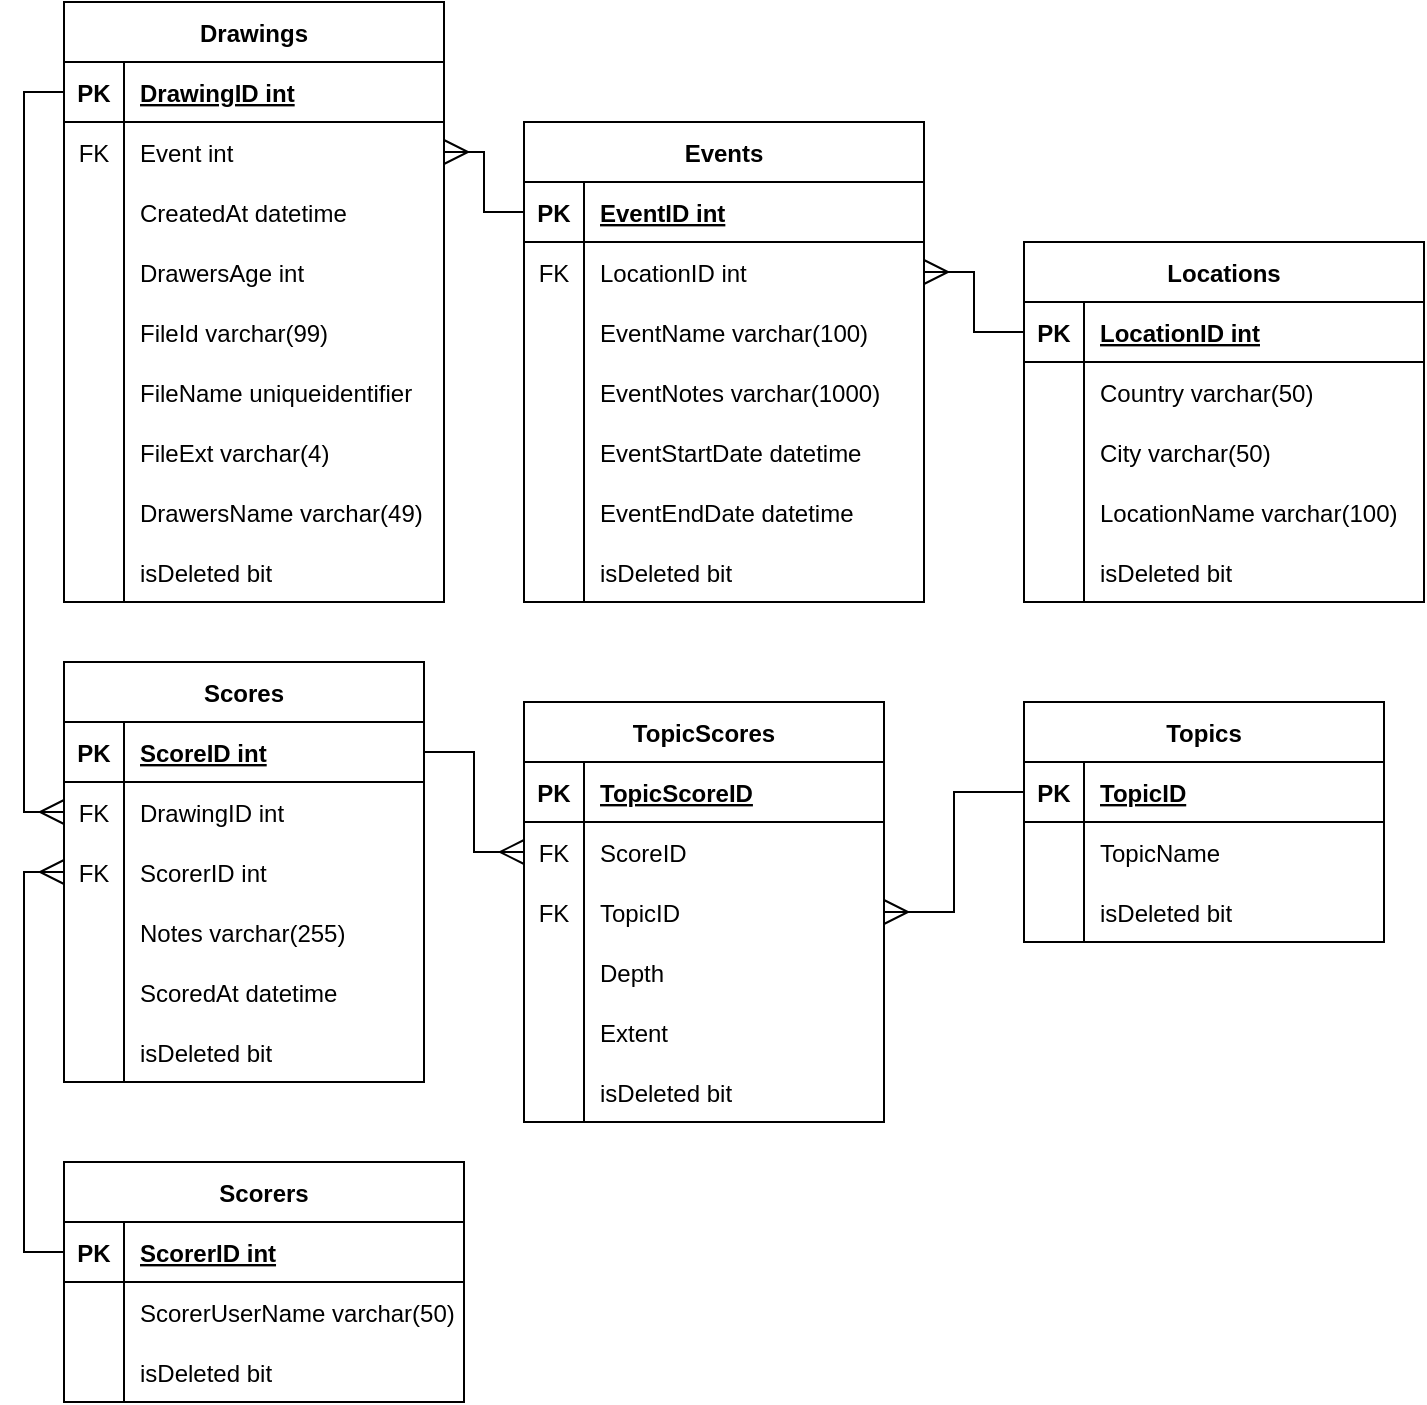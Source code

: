 <mxfile version="15.4.0" type="device"><diagram id="R2lEEEUBdFMjLlhIrx00" name="Page-1"><mxGraphModel dx="912" dy="530" grid="1" gridSize="10" guides="1" tooltips="1" connect="1" arrows="1" fold="1" page="1" pageScale="1" pageWidth="850" pageHeight="1100" math="0" shadow="0" extFonts="Permanent Marker^https://fonts.googleapis.com/css?family=Permanent+Marker"><root><mxCell id="0"/><mxCell id="1" parent="0"/><mxCell id="t334hzTvoMjSzJ8XrbE4-21" value="Drawings" style="shape=table;startSize=30;container=1;collapsible=1;childLayout=tableLayout;fixedRows=1;rowLines=0;fontStyle=1;align=center;resizeLast=1;" parent="1" vertex="1"><mxGeometry x="110" y="10" width="190" height="300" as="geometry"/></mxCell><mxCell id="t334hzTvoMjSzJ8XrbE4-22" value="" style="shape=tableRow;horizontal=0;startSize=0;swimlaneHead=0;swimlaneBody=0;fillColor=none;collapsible=0;dropTarget=0;points=[[0,0.5],[1,0.5]];portConstraint=eastwest;top=0;left=0;right=0;bottom=1;" parent="t334hzTvoMjSzJ8XrbE4-21" vertex="1"><mxGeometry y="30" width="190" height="30" as="geometry"/></mxCell><mxCell id="t334hzTvoMjSzJ8XrbE4-23" value="PK" style="shape=partialRectangle;connectable=0;fillColor=none;top=0;left=0;bottom=0;right=0;fontStyle=1;overflow=hidden;" parent="t334hzTvoMjSzJ8XrbE4-22" vertex="1"><mxGeometry width="30" height="30" as="geometry"><mxRectangle width="30" height="30" as="alternateBounds"/></mxGeometry></mxCell><mxCell id="t334hzTvoMjSzJ8XrbE4-24" value="DrawingID int" style="shape=partialRectangle;connectable=0;fillColor=none;top=0;left=0;bottom=0;right=0;align=left;spacingLeft=6;fontStyle=5;overflow=hidden;" parent="t334hzTvoMjSzJ8XrbE4-22" vertex="1"><mxGeometry x="30" width="160" height="30" as="geometry"><mxRectangle width="160" height="30" as="alternateBounds"/></mxGeometry></mxCell><mxCell id="t334hzTvoMjSzJ8XrbE4-100" style="shape=tableRow;horizontal=0;startSize=0;swimlaneHead=0;swimlaneBody=0;fillColor=none;collapsible=0;dropTarget=0;points=[[0,0.5],[1,0.5]];portConstraint=eastwest;top=0;left=0;right=0;bottom=0;" parent="t334hzTvoMjSzJ8XrbE4-21" vertex="1"><mxGeometry y="60" width="190" height="30" as="geometry"/></mxCell><mxCell id="t334hzTvoMjSzJ8XrbE4-101" value="FK" style="shape=partialRectangle;connectable=0;fillColor=none;top=0;left=0;bottom=0;right=0;editable=1;overflow=hidden;" parent="t334hzTvoMjSzJ8XrbE4-100" vertex="1"><mxGeometry width="30" height="30" as="geometry"><mxRectangle width="30" height="30" as="alternateBounds"/></mxGeometry></mxCell><mxCell id="t334hzTvoMjSzJ8XrbE4-102" value="Event int" style="shape=partialRectangle;connectable=0;fillColor=none;top=0;left=0;bottom=0;right=0;align=left;spacingLeft=6;overflow=hidden;" parent="t334hzTvoMjSzJ8XrbE4-100" vertex="1"><mxGeometry x="30" width="160" height="30" as="geometry"><mxRectangle width="160" height="30" as="alternateBounds"/></mxGeometry></mxCell><mxCell id="t334hzTvoMjSzJ8XrbE4-85" style="shape=tableRow;horizontal=0;startSize=0;swimlaneHead=0;swimlaneBody=0;fillColor=none;collapsible=0;dropTarget=0;points=[[0,0.5],[1,0.5]];portConstraint=eastwest;top=0;left=0;right=0;bottom=0;" parent="t334hzTvoMjSzJ8XrbE4-21" vertex="1"><mxGeometry y="90" width="190" height="30" as="geometry"/></mxCell><mxCell id="t334hzTvoMjSzJ8XrbE4-86" style="shape=partialRectangle;connectable=0;fillColor=none;top=0;left=0;bottom=0;right=0;editable=1;overflow=hidden;" parent="t334hzTvoMjSzJ8XrbE4-85" vertex="1"><mxGeometry width="30" height="30" as="geometry"><mxRectangle width="30" height="30" as="alternateBounds"/></mxGeometry></mxCell><mxCell id="t334hzTvoMjSzJ8XrbE4-87" value="CreatedAt datetime" style="shape=partialRectangle;connectable=0;fillColor=none;top=0;left=0;bottom=0;right=0;align=left;spacingLeft=6;overflow=hidden;" parent="t334hzTvoMjSzJ8XrbE4-85" vertex="1"><mxGeometry x="30" width="160" height="30" as="geometry"><mxRectangle width="160" height="30" as="alternateBounds"/></mxGeometry></mxCell><mxCell id="t334hzTvoMjSzJ8XrbE4-88" style="shape=tableRow;horizontal=0;startSize=0;swimlaneHead=0;swimlaneBody=0;fillColor=none;collapsible=0;dropTarget=0;points=[[0,0.5],[1,0.5]];portConstraint=eastwest;top=0;left=0;right=0;bottom=0;" parent="t334hzTvoMjSzJ8XrbE4-21" vertex="1"><mxGeometry y="120" width="190" height="30" as="geometry"/></mxCell><mxCell id="t334hzTvoMjSzJ8XrbE4-89" style="shape=partialRectangle;connectable=0;fillColor=none;top=0;left=0;bottom=0;right=0;editable=1;overflow=hidden;" parent="t334hzTvoMjSzJ8XrbE4-88" vertex="1"><mxGeometry width="30" height="30" as="geometry"><mxRectangle width="30" height="30" as="alternateBounds"/></mxGeometry></mxCell><mxCell id="t334hzTvoMjSzJ8XrbE4-90" value="DrawersAge int" style="shape=partialRectangle;connectable=0;fillColor=none;top=0;left=0;bottom=0;right=0;align=left;spacingLeft=6;overflow=hidden;" parent="t334hzTvoMjSzJ8XrbE4-88" vertex="1"><mxGeometry x="30" width="160" height="30" as="geometry"><mxRectangle width="160" height="30" as="alternateBounds"/></mxGeometry></mxCell><mxCell id="c3-MnIaGUJoNFo4k4X8l-4" style="shape=tableRow;horizontal=0;startSize=0;swimlaneHead=0;swimlaneBody=0;fillColor=none;collapsible=0;dropTarget=0;points=[[0,0.5],[1,0.5]];portConstraint=eastwest;top=0;left=0;right=0;bottom=0;" parent="t334hzTvoMjSzJ8XrbE4-21" vertex="1"><mxGeometry y="150" width="190" height="30" as="geometry"/></mxCell><mxCell id="c3-MnIaGUJoNFo4k4X8l-5" style="shape=partialRectangle;connectable=0;fillColor=none;top=0;left=0;bottom=0;right=0;editable=1;overflow=hidden;" parent="c3-MnIaGUJoNFo4k4X8l-4" vertex="1"><mxGeometry width="30" height="30" as="geometry"><mxRectangle width="30" height="30" as="alternateBounds"/></mxGeometry></mxCell><mxCell id="c3-MnIaGUJoNFo4k4X8l-6" value="FileId varchar(99)" style="shape=partialRectangle;connectable=0;fillColor=none;top=0;left=0;bottom=0;right=0;align=left;spacingLeft=6;overflow=hidden;" parent="c3-MnIaGUJoNFo4k4X8l-4" vertex="1"><mxGeometry x="30" width="160" height="30" as="geometry"><mxRectangle width="160" height="30" as="alternateBounds"/></mxGeometry></mxCell><mxCell id="ip_NUkdBQpdeYd0DYdo6-1" style="shape=tableRow;horizontal=0;startSize=0;swimlaneHead=0;swimlaneBody=0;fillColor=none;collapsible=0;dropTarget=0;points=[[0,0.5],[1,0.5]];portConstraint=eastwest;top=0;left=0;right=0;bottom=0;" parent="t334hzTvoMjSzJ8XrbE4-21" vertex="1"><mxGeometry y="180" width="190" height="30" as="geometry"/></mxCell><mxCell id="ip_NUkdBQpdeYd0DYdo6-2" style="shape=partialRectangle;connectable=0;fillColor=none;top=0;left=0;bottom=0;right=0;editable=1;overflow=hidden;" parent="ip_NUkdBQpdeYd0DYdo6-1" vertex="1"><mxGeometry width="30" height="30" as="geometry"><mxRectangle width="30" height="30" as="alternateBounds"/></mxGeometry></mxCell><mxCell id="ip_NUkdBQpdeYd0DYdo6-3" value="FileName uniqueidentifier" style="shape=partialRectangle;connectable=0;fillColor=none;top=0;left=0;bottom=0;right=0;align=left;spacingLeft=6;overflow=hidden;" parent="ip_NUkdBQpdeYd0DYdo6-1" vertex="1"><mxGeometry x="30" width="160" height="30" as="geometry"><mxRectangle width="160" height="30" as="alternateBounds"/></mxGeometry></mxCell><mxCell id="c3-MnIaGUJoNFo4k4X8l-7" style="shape=tableRow;horizontal=0;startSize=0;swimlaneHead=0;swimlaneBody=0;fillColor=none;collapsible=0;dropTarget=0;points=[[0,0.5],[1,0.5]];portConstraint=eastwest;top=0;left=0;right=0;bottom=0;" parent="t334hzTvoMjSzJ8XrbE4-21" vertex="1"><mxGeometry y="210" width="190" height="30" as="geometry"/></mxCell><mxCell id="c3-MnIaGUJoNFo4k4X8l-8" style="shape=partialRectangle;connectable=0;fillColor=none;top=0;left=0;bottom=0;right=0;editable=1;overflow=hidden;" parent="c3-MnIaGUJoNFo4k4X8l-7" vertex="1"><mxGeometry width="30" height="30" as="geometry"><mxRectangle width="30" height="30" as="alternateBounds"/></mxGeometry></mxCell><mxCell id="c3-MnIaGUJoNFo4k4X8l-9" value="FileExt varchar(4)" style="shape=partialRectangle;connectable=0;fillColor=none;top=0;left=0;bottom=0;right=0;align=left;spacingLeft=6;overflow=hidden;" parent="c3-MnIaGUJoNFo4k4X8l-7" vertex="1"><mxGeometry x="30" width="160" height="30" as="geometry"><mxRectangle width="160" height="30" as="alternateBounds"/></mxGeometry></mxCell><mxCell id="5Xaa5XstYuFWC3aMBBze-1" style="shape=tableRow;horizontal=0;startSize=0;swimlaneHead=0;swimlaneBody=0;fillColor=none;collapsible=0;dropTarget=0;points=[[0,0.5],[1,0.5]];portConstraint=eastwest;top=0;left=0;right=0;bottom=0;" parent="t334hzTvoMjSzJ8XrbE4-21" vertex="1"><mxGeometry y="240" width="190" height="30" as="geometry"/></mxCell><mxCell id="5Xaa5XstYuFWC3aMBBze-2" style="shape=partialRectangle;connectable=0;fillColor=none;top=0;left=0;bottom=0;right=0;editable=1;overflow=hidden;" parent="5Xaa5XstYuFWC3aMBBze-1" vertex="1"><mxGeometry width="30" height="30" as="geometry"><mxRectangle width="30" height="30" as="alternateBounds"/></mxGeometry></mxCell><mxCell id="5Xaa5XstYuFWC3aMBBze-3" value="DrawersName varchar(49)" style="shape=partialRectangle;connectable=0;fillColor=none;top=0;left=0;bottom=0;right=0;align=left;spacingLeft=6;overflow=hidden;" parent="5Xaa5XstYuFWC3aMBBze-1" vertex="1"><mxGeometry x="30" width="160" height="30" as="geometry"><mxRectangle width="160" height="30" as="alternateBounds"/></mxGeometry></mxCell><mxCell id="v7kiGSVV0JfnqNTD0N2s-1" style="shape=tableRow;horizontal=0;startSize=0;swimlaneHead=0;swimlaneBody=0;fillColor=none;collapsible=0;dropTarget=0;points=[[0,0.5],[1,0.5]];portConstraint=eastwest;top=0;left=0;right=0;bottom=0;" parent="t334hzTvoMjSzJ8XrbE4-21" vertex="1"><mxGeometry y="270" width="190" height="30" as="geometry"/></mxCell><mxCell id="v7kiGSVV0JfnqNTD0N2s-2" style="shape=partialRectangle;connectable=0;fillColor=none;top=0;left=0;bottom=0;right=0;editable=1;overflow=hidden;" parent="v7kiGSVV0JfnqNTD0N2s-1" vertex="1"><mxGeometry width="30" height="30" as="geometry"><mxRectangle width="30" height="30" as="alternateBounds"/></mxGeometry></mxCell><mxCell id="v7kiGSVV0JfnqNTD0N2s-3" value="isDeleted bit" style="shape=partialRectangle;connectable=0;fillColor=none;top=0;left=0;bottom=0;right=0;align=left;spacingLeft=6;overflow=hidden;" parent="v7kiGSVV0JfnqNTD0N2s-1" vertex="1"><mxGeometry x="30" width="160" height="30" as="geometry"><mxRectangle width="160" height="30" as="alternateBounds"/></mxGeometry></mxCell><mxCell id="t334hzTvoMjSzJ8XrbE4-56" value="Scorers" style="shape=table;startSize=30;container=1;collapsible=1;childLayout=tableLayout;fixedRows=1;rowLines=0;fontStyle=1;align=center;resizeLast=1;" parent="1" vertex="1"><mxGeometry x="110" y="590" width="200" height="120" as="geometry"/></mxCell><mxCell id="t334hzTvoMjSzJ8XrbE4-57" value="" style="shape=tableRow;horizontal=0;startSize=0;swimlaneHead=0;swimlaneBody=0;fillColor=none;collapsible=0;dropTarget=0;points=[[0,0.5],[1,0.5]];portConstraint=eastwest;top=0;left=0;right=0;bottom=1;" parent="t334hzTvoMjSzJ8XrbE4-56" vertex="1"><mxGeometry y="30" width="200" height="30" as="geometry"/></mxCell><mxCell id="t334hzTvoMjSzJ8XrbE4-58" value="PK" style="shape=partialRectangle;connectable=0;fillColor=none;top=0;left=0;bottom=0;right=0;fontStyle=1;overflow=hidden;" parent="t334hzTvoMjSzJ8XrbE4-57" vertex="1"><mxGeometry width="30" height="30" as="geometry"><mxRectangle width="30" height="30" as="alternateBounds"/></mxGeometry></mxCell><mxCell id="t334hzTvoMjSzJ8XrbE4-59" value="ScorerID int" style="shape=partialRectangle;connectable=0;fillColor=none;top=0;left=0;bottom=0;right=0;align=left;spacingLeft=6;fontStyle=5;overflow=hidden;" parent="t334hzTvoMjSzJ8XrbE4-57" vertex="1"><mxGeometry x="30" width="170" height="30" as="geometry"><mxRectangle width="170" height="30" as="alternateBounds"/></mxGeometry></mxCell><mxCell id="t334hzTvoMjSzJ8XrbE4-60" value="" style="shape=tableRow;horizontal=0;startSize=0;swimlaneHead=0;swimlaneBody=0;fillColor=none;collapsible=0;dropTarget=0;points=[[0,0.5],[1,0.5]];portConstraint=eastwest;top=0;left=0;right=0;bottom=0;" parent="t334hzTvoMjSzJ8XrbE4-56" vertex="1"><mxGeometry y="60" width="200" height="30" as="geometry"/></mxCell><mxCell id="t334hzTvoMjSzJ8XrbE4-61" value="" style="shape=partialRectangle;connectable=0;fillColor=none;top=0;left=0;bottom=0;right=0;editable=1;overflow=hidden;" parent="t334hzTvoMjSzJ8XrbE4-60" vertex="1"><mxGeometry width="30" height="30" as="geometry"><mxRectangle width="30" height="30" as="alternateBounds"/></mxGeometry></mxCell><mxCell id="t334hzTvoMjSzJ8XrbE4-62" value="ScorerUserName varchar(50)" style="shape=partialRectangle;connectable=0;fillColor=none;top=0;left=0;bottom=0;right=0;align=left;spacingLeft=6;overflow=hidden;" parent="t334hzTvoMjSzJ8XrbE4-60" vertex="1"><mxGeometry x="30" width="170" height="30" as="geometry"><mxRectangle width="170" height="30" as="alternateBounds"/></mxGeometry></mxCell><mxCell id="v7kiGSVV0JfnqNTD0N2s-19" value="" style="shape=tableRow;horizontal=0;startSize=0;swimlaneHead=0;swimlaneBody=0;fillColor=none;collapsible=0;dropTarget=0;points=[[0,0.5],[1,0.5]];portConstraint=eastwest;top=0;left=0;right=0;bottom=0;" parent="t334hzTvoMjSzJ8XrbE4-56" vertex="1"><mxGeometry y="90" width="200" height="30" as="geometry"/></mxCell><mxCell id="v7kiGSVV0JfnqNTD0N2s-20" value="" style="shape=partialRectangle;connectable=0;fillColor=none;top=0;left=0;bottom=0;right=0;editable=1;overflow=hidden;" parent="v7kiGSVV0JfnqNTD0N2s-19" vertex="1"><mxGeometry width="30" height="30" as="geometry"><mxRectangle width="30" height="30" as="alternateBounds"/></mxGeometry></mxCell><mxCell id="v7kiGSVV0JfnqNTD0N2s-21" value="isDeleted bit" style="shape=partialRectangle;connectable=0;fillColor=none;top=0;left=0;bottom=0;right=0;align=left;spacingLeft=6;overflow=hidden;" parent="v7kiGSVV0JfnqNTD0N2s-19" vertex="1"><mxGeometry x="30" width="170" height="30" as="geometry"><mxRectangle width="170" height="30" as="alternateBounds"/></mxGeometry></mxCell><mxCell id="t334hzTvoMjSzJ8XrbE4-69" value="Scores" style="shape=table;startSize=30;container=1;collapsible=1;childLayout=tableLayout;fixedRows=1;rowLines=0;fontStyle=1;align=center;resizeLast=1;" parent="1" vertex="1"><mxGeometry x="110" y="340" width="180" height="210" as="geometry"/></mxCell><mxCell id="t334hzTvoMjSzJ8XrbE4-70" value="" style="shape=tableRow;horizontal=0;startSize=0;swimlaneHead=0;swimlaneBody=0;fillColor=none;collapsible=0;dropTarget=0;points=[[0,0.5],[1,0.5]];portConstraint=eastwest;top=0;left=0;right=0;bottom=1;" parent="t334hzTvoMjSzJ8XrbE4-69" vertex="1"><mxGeometry y="30" width="180" height="30" as="geometry"/></mxCell><mxCell id="t334hzTvoMjSzJ8XrbE4-71" value="PK" style="shape=partialRectangle;connectable=0;fillColor=none;top=0;left=0;bottom=0;right=0;fontStyle=1;overflow=hidden;" parent="t334hzTvoMjSzJ8XrbE4-70" vertex="1"><mxGeometry width="30" height="30" as="geometry"><mxRectangle width="30" height="30" as="alternateBounds"/></mxGeometry></mxCell><mxCell id="t334hzTvoMjSzJ8XrbE4-72" value="ScoreID int" style="shape=partialRectangle;connectable=0;fillColor=none;top=0;left=0;bottom=0;right=0;align=left;spacingLeft=6;fontStyle=5;overflow=hidden;" parent="t334hzTvoMjSzJ8XrbE4-70" vertex="1"><mxGeometry x="30" width="150" height="30" as="geometry"><mxRectangle width="150" height="30" as="alternateBounds"/></mxGeometry></mxCell><mxCell id="t334hzTvoMjSzJ8XrbE4-73" value="" style="shape=tableRow;horizontal=0;startSize=0;swimlaneHead=0;swimlaneBody=0;fillColor=none;collapsible=0;dropTarget=0;points=[[0,0.5],[1,0.5]];portConstraint=eastwest;top=0;left=0;right=0;bottom=0;" parent="t334hzTvoMjSzJ8XrbE4-69" vertex="1"><mxGeometry y="60" width="180" height="30" as="geometry"/></mxCell><mxCell id="t334hzTvoMjSzJ8XrbE4-74" value="FK" style="shape=partialRectangle;connectable=0;fillColor=none;top=0;left=0;bottom=0;right=0;editable=1;overflow=hidden;" parent="t334hzTvoMjSzJ8XrbE4-73" vertex="1"><mxGeometry width="30" height="30" as="geometry"><mxRectangle width="30" height="30" as="alternateBounds"/></mxGeometry></mxCell><mxCell id="t334hzTvoMjSzJ8XrbE4-75" value="DrawingID int" style="shape=partialRectangle;connectable=0;fillColor=none;top=0;left=0;bottom=0;right=0;align=left;spacingLeft=6;overflow=hidden;" parent="t334hzTvoMjSzJ8XrbE4-73" vertex="1"><mxGeometry x="30" width="150" height="30" as="geometry"><mxRectangle width="150" height="30" as="alternateBounds"/></mxGeometry></mxCell><mxCell id="t334hzTvoMjSzJ8XrbE4-91" style="shape=tableRow;horizontal=0;startSize=0;swimlaneHead=0;swimlaneBody=0;fillColor=none;collapsible=0;dropTarget=0;points=[[0,0.5],[1,0.5]];portConstraint=eastwest;top=0;left=0;right=0;bottom=0;" parent="t334hzTvoMjSzJ8XrbE4-69" vertex="1"><mxGeometry y="90" width="180" height="30" as="geometry"/></mxCell><mxCell id="t334hzTvoMjSzJ8XrbE4-92" value="FK" style="shape=partialRectangle;connectable=0;fillColor=none;top=0;left=0;bottom=0;right=0;editable=1;overflow=hidden;" parent="t334hzTvoMjSzJ8XrbE4-91" vertex="1"><mxGeometry width="30" height="30" as="geometry"><mxRectangle width="30" height="30" as="alternateBounds"/></mxGeometry></mxCell><mxCell id="t334hzTvoMjSzJ8XrbE4-93" value="ScorerID int" style="shape=partialRectangle;connectable=0;fillColor=none;top=0;left=0;bottom=0;right=0;align=left;spacingLeft=6;overflow=hidden;" parent="t334hzTvoMjSzJ8XrbE4-91" vertex="1"><mxGeometry x="30" width="150" height="30" as="geometry"><mxRectangle width="150" height="30" as="alternateBounds"/></mxGeometry></mxCell><mxCell id="IJqNOEg9_qgQRgP3NTTT-4" style="shape=tableRow;horizontal=0;startSize=0;swimlaneHead=0;swimlaneBody=0;fillColor=none;collapsible=0;dropTarget=0;points=[[0,0.5],[1,0.5]];portConstraint=eastwest;top=0;left=0;right=0;bottom=0;" parent="t334hzTvoMjSzJ8XrbE4-69" vertex="1"><mxGeometry y="120" width="180" height="30" as="geometry"/></mxCell><mxCell id="IJqNOEg9_qgQRgP3NTTT-5" style="shape=partialRectangle;connectable=0;fillColor=none;top=0;left=0;bottom=0;right=0;editable=1;overflow=hidden;" parent="IJqNOEg9_qgQRgP3NTTT-4" vertex="1"><mxGeometry width="30" height="30" as="geometry"><mxRectangle width="30" height="30" as="alternateBounds"/></mxGeometry></mxCell><mxCell id="IJqNOEg9_qgQRgP3NTTT-6" value="Notes varchar(255)" style="shape=partialRectangle;connectable=0;fillColor=none;top=0;left=0;bottom=0;right=0;align=left;spacingLeft=6;overflow=hidden;" parent="IJqNOEg9_qgQRgP3NTTT-4" vertex="1"><mxGeometry x="30" width="150" height="30" as="geometry"><mxRectangle width="150" height="30" as="alternateBounds"/></mxGeometry></mxCell><mxCell id="t334hzTvoMjSzJ8XrbE4-97" style="shape=tableRow;horizontal=0;startSize=0;swimlaneHead=0;swimlaneBody=0;fillColor=none;collapsible=0;dropTarget=0;points=[[0,0.5],[1,0.5]];portConstraint=eastwest;top=0;left=0;right=0;bottom=0;" parent="t334hzTvoMjSzJ8XrbE4-69" vertex="1"><mxGeometry y="150" width="180" height="30" as="geometry"/></mxCell><mxCell id="t334hzTvoMjSzJ8XrbE4-98" style="shape=partialRectangle;connectable=0;fillColor=none;top=0;left=0;bottom=0;right=0;editable=1;overflow=hidden;" parent="t334hzTvoMjSzJ8XrbE4-97" vertex="1"><mxGeometry width="30" height="30" as="geometry"><mxRectangle width="30" height="30" as="alternateBounds"/></mxGeometry></mxCell><mxCell id="t334hzTvoMjSzJ8XrbE4-99" value="ScoredAt datetime" style="shape=partialRectangle;connectable=0;fillColor=none;top=0;left=0;bottom=0;right=0;align=left;spacingLeft=6;overflow=hidden;" parent="t334hzTvoMjSzJ8XrbE4-97" vertex="1"><mxGeometry x="30" width="150" height="30" as="geometry"><mxRectangle width="150" height="30" as="alternateBounds"/></mxGeometry></mxCell><mxCell id="v7kiGSVV0JfnqNTD0N2s-16" style="shape=tableRow;horizontal=0;startSize=0;swimlaneHead=0;swimlaneBody=0;fillColor=none;collapsible=0;dropTarget=0;points=[[0,0.5],[1,0.5]];portConstraint=eastwest;top=0;left=0;right=0;bottom=0;" parent="t334hzTvoMjSzJ8XrbE4-69" vertex="1"><mxGeometry y="180" width="180" height="30" as="geometry"/></mxCell><mxCell id="v7kiGSVV0JfnqNTD0N2s-17" style="shape=partialRectangle;connectable=0;fillColor=none;top=0;left=0;bottom=0;right=0;editable=1;overflow=hidden;" parent="v7kiGSVV0JfnqNTD0N2s-16" vertex="1"><mxGeometry width="30" height="30" as="geometry"><mxRectangle width="30" height="30" as="alternateBounds"/></mxGeometry></mxCell><mxCell id="v7kiGSVV0JfnqNTD0N2s-18" value="isDeleted bit" style="shape=partialRectangle;connectable=0;fillColor=none;top=0;left=0;bottom=0;right=0;align=left;spacingLeft=6;overflow=hidden;" parent="v7kiGSVV0JfnqNTD0N2s-16" vertex="1"><mxGeometry x="30" width="150" height="30" as="geometry"><mxRectangle width="150" height="30" as="alternateBounds"/></mxGeometry></mxCell><mxCell id="107HlzJ-cuS5uqub5lg4-7" style="edgeStyle=orthogonalEdgeStyle;rounded=0;orthogonalLoop=1;jettySize=auto;html=1;endArrow=none;endFill=0;startArrow=ERmany;startFill=0;exitX=1;exitY=0.5;exitDx=0;exitDy=0;entryX=0;entryY=0.5;entryDx=0;entryDy=0;endSize=10;startSize=10;" parent="1" source="107HlzJ-cuS5uqub5lg4-4" target="t334hzTvoMjSzJ8XrbE4-126" edge="1"><mxGeometry relative="1" as="geometry"><mxPoint x="590" y="210" as="targetPoint"/><Array as="points"/></mxGeometry></mxCell><mxCell id="t334hzTvoMjSzJ8XrbE4-103" value="Events" style="shape=table;startSize=30;container=1;collapsible=1;childLayout=tableLayout;fixedRows=1;rowLines=0;fontStyle=1;align=center;resizeLast=1;" parent="1" vertex="1"><mxGeometry x="340" y="70" width="200" height="240" as="geometry"/></mxCell><mxCell id="t334hzTvoMjSzJ8XrbE4-104" value="" style="shape=tableRow;horizontal=0;startSize=0;swimlaneHead=0;swimlaneBody=0;fillColor=none;collapsible=0;dropTarget=0;points=[[0,0.5],[1,0.5]];portConstraint=eastwest;top=0;left=0;right=0;bottom=1;" parent="t334hzTvoMjSzJ8XrbE4-103" vertex="1"><mxGeometry y="30" width="200" height="30" as="geometry"/></mxCell><mxCell id="t334hzTvoMjSzJ8XrbE4-105" value="PK" style="shape=partialRectangle;connectable=0;fillColor=none;top=0;left=0;bottom=0;right=0;fontStyle=1;overflow=hidden;" parent="t334hzTvoMjSzJ8XrbE4-104" vertex="1"><mxGeometry width="30" height="30" as="geometry"><mxRectangle width="30" height="30" as="alternateBounds"/></mxGeometry></mxCell><mxCell id="t334hzTvoMjSzJ8XrbE4-106" value="EventID int" style="shape=partialRectangle;connectable=0;fillColor=none;top=0;left=0;bottom=0;right=0;align=left;spacingLeft=6;fontStyle=5;overflow=hidden;" parent="t334hzTvoMjSzJ8XrbE4-104" vertex="1"><mxGeometry x="30" width="170" height="30" as="geometry"><mxRectangle width="170" height="30" as="alternateBounds"/></mxGeometry></mxCell><mxCell id="107HlzJ-cuS5uqub5lg4-4" value="" style="shape=tableRow;horizontal=0;startSize=0;swimlaneHead=0;swimlaneBody=0;fillColor=none;collapsible=0;dropTarget=0;points=[[0,0.5],[1,0.5]];portConstraint=eastwest;top=0;left=0;right=0;bottom=0;" parent="t334hzTvoMjSzJ8XrbE4-103" vertex="1"><mxGeometry y="60" width="200" height="30" as="geometry"/></mxCell><mxCell id="107HlzJ-cuS5uqub5lg4-5" value="FK" style="shape=partialRectangle;connectable=0;fillColor=none;top=0;left=0;bottom=0;right=0;editable=1;overflow=hidden;" parent="107HlzJ-cuS5uqub5lg4-4" vertex="1"><mxGeometry width="30" height="30" as="geometry"><mxRectangle width="30" height="30" as="alternateBounds"/></mxGeometry></mxCell><mxCell id="107HlzJ-cuS5uqub5lg4-6" value="LocationID int" style="shape=partialRectangle;connectable=0;fillColor=none;top=0;left=0;bottom=0;right=0;align=left;spacingLeft=6;overflow=hidden;" parent="107HlzJ-cuS5uqub5lg4-4" vertex="1"><mxGeometry x="30" width="170" height="30" as="geometry"><mxRectangle width="170" height="30" as="alternateBounds"/></mxGeometry></mxCell><mxCell id="t334hzTvoMjSzJ8XrbE4-107" value="" style="shape=tableRow;horizontal=0;startSize=0;swimlaneHead=0;swimlaneBody=0;fillColor=none;collapsible=0;dropTarget=0;points=[[0,0.5],[1,0.5]];portConstraint=eastwest;top=0;left=0;right=0;bottom=0;" parent="t334hzTvoMjSzJ8XrbE4-103" vertex="1"><mxGeometry y="90" width="200" height="30" as="geometry"/></mxCell><mxCell id="t334hzTvoMjSzJ8XrbE4-108" value="" style="shape=partialRectangle;connectable=0;fillColor=none;top=0;left=0;bottom=0;right=0;editable=1;overflow=hidden;" parent="t334hzTvoMjSzJ8XrbE4-107" vertex="1"><mxGeometry width="30" height="30" as="geometry"><mxRectangle width="30" height="30" as="alternateBounds"/></mxGeometry></mxCell><mxCell id="t334hzTvoMjSzJ8XrbE4-109" value="EventName varchar(100)" style="shape=partialRectangle;connectable=0;fillColor=none;top=0;left=0;bottom=0;right=0;align=left;spacingLeft=6;overflow=hidden;" parent="t334hzTvoMjSzJ8XrbE4-107" vertex="1"><mxGeometry x="30" width="170" height="30" as="geometry"><mxRectangle width="170" height="30" as="alternateBounds"/></mxGeometry></mxCell><mxCell id="t334hzTvoMjSzJ8XrbE4-110" value="" style="shape=tableRow;horizontal=0;startSize=0;swimlaneHead=0;swimlaneBody=0;fillColor=none;collapsible=0;dropTarget=0;points=[[0,0.5],[1,0.5]];portConstraint=eastwest;top=0;left=0;right=0;bottom=0;" parent="t334hzTvoMjSzJ8XrbE4-103" vertex="1"><mxGeometry y="120" width="200" height="30" as="geometry"/></mxCell><mxCell id="t334hzTvoMjSzJ8XrbE4-111" value="" style="shape=partialRectangle;connectable=0;fillColor=none;top=0;left=0;bottom=0;right=0;editable=1;overflow=hidden;" parent="t334hzTvoMjSzJ8XrbE4-110" vertex="1"><mxGeometry width="30" height="30" as="geometry"><mxRectangle width="30" height="30" as="alternateBounds"/></mxGeometry></mxCell><mxCell id="t334hzTvoMjSzJ8XrbE4-112" value="EventNotes varchar(1000)" style="shape=partialRectangle;connectable=0;fillColor=none;top=0;left=0;bottom=0;right=0;align=left;spacingLeft=6;overflow=hidden;" parent="t334hzTvoMjSzJ8XrbE4-110" vertex="1"><mxGeometry x="30" width="170" height="30" as="geometry"><mxRectangle width="170" height="30" as="alternateBounds"/></mxGeometry></mxCell><mxCell id="c3-MnIaGUJoNFo4k4X8l-12" style="shape=tableRow;horizontal=0;startSize=0;swimlaneHead=0;swimlaneBody=0;fillColor=none;collapsible=0;dropTarget=0;points=[[0,0.5],[1,0.5]];portConstraint=eastwest;top=0;left=0;right=0;bottom=0;" parent="t334hzTvoMjSzJ8XrbE4-103" vertex="1"><mxGeometry y="150" width="200" height="30" as="geometry"/></mxCell><mxCell id="c3-MnIaGUJoNFo4k4X8l-13" style="shape=partialRectangle;connectable=0;fillColor=none;top=0;left=0;bottom=0;right=0;editable=1;overflow=hidden;" parent="c3-MnIaGUJoNFo4k4X8l-12" vertex="1"><mxGeometry width="30" height="30" as="geometry"><mxRectangle width="30" height="30" as="alternateBounds"/></mxGeometry></mxCell><mxCell id="c3-MnIaGUJoNFo4k4X8l-14" value="EventStartDate datetime" style="shape=partialRectangle;connectable=0;fillColor=none;top=0;left=0;bottom=0;right=0;align=left;spacingLeft=6;overflow=hidden;" parent="c3-MnIaGUJoNFo4k4X8l-12" vertex="1"><mxGeometry x="30" width="170" height="30" as="geometry"><mxRectangle width="170" height="30" as="alternateBounds"/></mxGeometry></mxCell><mxCell id="c3-MnIaGUJoNFo4k4X8l-15" style="shape=tableRow;horizontal=0;startSize=0;swimlaneHead=0;swimlaneBody=0;fillColor=none;collapsible=0;dropTarget=0;points=[[0,0.5],[1,0.5]];portConstraint=eastwest;top=0;left=0;right=0;bottom=0;" parent="t334hzTvoMjSzJ8XrbE4-103" vertex="1"><mxGeometry y="180" width="200" height="30" as="geometry"/></mxCell><mxCell id="c3-MnIaGUJoNFo4k4X8l-16" style="shape=partialRectangle;connectable=0;fillColor=none;top=0;left=0;bottom=0;right=0;editable=1;overflow=hidden;" parent="c3-MnIaGUJoNFo4k4X8l-15" vertex="1"><mxGeometry width="30" height="30" as="geometry"><mxRectangle width="30" height="30" as="alternateBounds"/></mxGeometry></mxCell><mxCell id="c3-MnIaGUJoNFo4k4X8l-17" value="EventEndDate datetime" style="shape=partialRectangle;connectable=0;fillColor=none;top=0;left=0;bottom=0;right=0;align=left;spacingLeft=6;overflow=hidden;" parent="c3-MnIaGUJoNFo4k4X8l-15" vertex="1"><mxGeometry x="30" width="170" height="30" as="geometry"><mxRectangle width="170" height="30" as="alternateBounds"/></mxGeometry></mxCell><mxCell id="v7kiGSVV0JfnqNTD0N2s-4" style="shape=tableRow;horizontal=0;startSize=0;swimlaneHead=0;swimlaneBody=0;fillColor=none;collapsible=0;dropTarget=0;points=[[0,0.5],[1,0.5]];portConstraint=eastwest;top=0;left=0;right=0;bottom=0;" parent="t334hzTvoMjSzJ8XrbE4-103" vertex="1"><mxGeometry y="210" width="200" height="30" as="geometry"/></mxCell><mxCell id="v7kiGSVV0JfnqNTD0N2s-5" style="shape=partialRectangle;connectable=0;fillColor=none;top=0;left=0;bottom=0;right=0;editable=1;overflow=hidden;" parent="v7kiGSVV0JfnqNTD0N2s-4" vertex="1"><mxGeometry width="30" height="30" as="geometry"><mxRectangle width="30" height="30" as="alternateBounds"/></mxGeometry></mxCell><mxCell id="v7kiGSVV0JfnqNTD0N2s-6" value="isDeleted bit" style="shape=partialRectangle;connectable=0;fillColor=none;top=0;left=0;bottom=0;right=0;align=left;spacingLeft=6;overflow=hidden;" parent="v7kiGSVV0JfnqNTD0N2s-4" vertex="1"><mxGeometry x="30" width="170" height="30" as="geometry"><mxRectangle width="170" height="30" as="alternateBounds"/></mxGeometry></mxCell><mxCell id="t334hzTvoMjSzJ8XrbE4-117" style="edgeStyle=orthogonalEdgeStyle;rounded=0;orthogonalLoop=1;jettySize=auto;html=1;exitX=0;exitY=0.5;exitDx=0;exitDy=0;entryX=1;entryY=0.5;entryDx=0;entryDy=0;endArrow=ERmany;endFill=0;startSize=10;endSize=10;" parent="1" source="t334hzTvoMjSzJ8XrbE4-104" target="t334hzTvoMjSzJ8XrbE4-100" edge="1"><mxGeometry relative="1" as="geometry"/></mxCell><mxCell id="t334hzTvoMjSzJ8XrbE4-119" style="edgeStyle=orthogonalEdgeStyle;rounded=0;orthogonalLoop=1;jettySize=auto;html=1;exitX=0;exitY=0.5;exitDx=0;exitDy=0;entryX=0;entryY=0.5;entryDx=0;entryDy=0;endArrow=ERmany;endFill=0;endSize=10;startSize=10;" parent="1" source="t334hzTvoMjSzJ8XrbE4-22" target="t334hzTvoMjSzJ8XrbE4-73" edge="1"><mxGeometry relative="1" as="geometry"/></mxCell><mxCell id="t334hzTvoMjSzJ8XrbE4-125" value="Locations" style="shape=table;startSize=30;container=1;collapsible=1;childLayout=tableLayout;fixedRows=1;rowLines=0;fontStyle=1;align=center;resizeLast=1;" parent="1" vertex="1"><mxGeometry x="590" y="130" width="200" height="180" as="geometry"/></mxCell><mxCell id="t334hzTvoMjSzJ8XrbE4-126" value="" style="shape=tableRow;horizontal=0;startSize=0;swimlaneHead=0;swimlaneBody=0;fillColor=none;collapsible=0;dropTarget=0;points=[[0,0.5],[1,0.5]];portConstraint=eastwest;top=0;left=0;right=0;bottom=1;" parent="t334hzTvoMjSzJ8XrbE4-125" vertex="1"><mxGeometry y="30" width="200" height="30" as="geometry"/></mxCell><mxCell id="t334hzTvoMjSzJ8XrbE4-127" value="PK" style="shape=partialRectangle;connectable=0;fillColor=none;top=0;left=0;bottom=0;right=0;fontStyle=1;overflow=hidden;" parent="t334hzTvoMjSzJ8XrbE4-126" vertex="1"><mxGeometry width="30" height="30" as="geometry"><mxRectangle width="30" height="30" as="alternateBounds"/></mxGeometry></mxCell><mxCell id="t334hzTvoMjSzJ8XrbE4-128" value="LocationID int" style="shape=partialRectangle;connectable=0;fillColor=none;top=0;left=0;bottom=0;right=0;align=left;spacingLeft=6;fontStyle=5;overflow=hidden;" parent="t334hzTvoMjSzJ8XrbE4-126" vertex="1"><mxGeometry x="30" width="170" height="30" as="geometry"><mxRectangle width="170" height="30" as="alternateBounds"/></mxGeometry></mxCell><mxCell id="t334hzTvoMjSzJ8XrbE4-129" value="" style="shape=tableRow;horizontal=0;startSize=0;swimlaneHead=0;swimlaneBody=0;fillColor=none;collapsible=0;dropTarget=0;points=[[0,0.5],[1,0.5]];portConstraint=eastwest;top=0;left=0;right=0;bottom=0;" parent="t334hzTvoMjSzJ8XrbE4-125" vertex="1"><mxGeometry y="60" width="200" height="30" as="geometry"/></mxCell><mxCell id="t334hzTvoMjSzJ8XrbE4-130" value="" style="shape=partialRectangle;connectable=0;fillColor=none;top=0;left=0;bottom=0;right=0;editable=1;overflow=hidden;" parent="t334hzTvoMjSzJ8XrbE4-129" vertex="1"><mxGeometry width="30" height="30" as="geometry"><mxRectangle width="30" height="30" as="alternateBounds"/></mxGeometry></mxCell><mxCell id="t334hzTvoMjSzJ8XrbE4-131" value="Country varchar(50)" style="shape=partialRectangle;connectable=0;fillColor=none;top=0;left=0;bottom=0;right=0;align=left;spacingLeft=6;overflow=hidden;" parent="t334hzTvoMjSzJ8XrbE4-129" vertex="1"><mxGeometry x="30" width="170" height="30" as="geometry"><mxRectangle width="170" height="30" as="alternateBounds"/></mxGeometry></mxCell><mxCell id="t334hzTvoMjSzJ8XrbE4-132" value="" style="shape=tableRow;horizontal=0;startSize=0;swimlaneHead=0;swimlaneBody=0;fillColor=none;collapsible=0;dropTarget=0;points=[[0,0.5],[1,0.5]];portConstraint=eastwest;top=0;left=0;right=0;bottom=0;" parent="t334hzTvoMjSzJ8XrbE4-125" vertex="1"><mxGeometry y="90" width="200" height="30" as="geometry"/></mxCell><mxCell id="t334hzTvoMjSzJ8XrbE4-133" value="" style="shape=partialRectangle;connectable=0;fillColor=none;top=0;left=0;bottom=0;right=0;editable=1;overflow=hidden;" parent="t334hzTvoMjSzJ8XrbE4-132" vertex="1"><mxGeometry width="30" height="30" as="geometry"><mxRectangle width="30" height="30" as="alternateBounds"/></mxGeometry></mxCell><mxCell id="t334hzTvoMjSzJ8XrbE4-134" value="City varchar(50)" style="shape=partialRectangle;connectable=0;fillColor=none;top=0;left=0;bottom=0;right=0;align=left;spacingLeft=6;overflow=hidden;" parent="t334hzTvoMjSzJ8XrbE4-132" vertex="1"><mxGeometry x="30" width="170" height="30" as="geometry"><mxRectangle width="170" height="30" as="alternateBounds"/></mxGeometry></mxCell><mxCell id="h5t0TmZtkTF2J6mr7wPm-1" style="shape=tableRow;horizontal=0;startSize=0;swimlaneHead=0;swimlaneBody=0;fillColor=none;collapsible=0;dropTarget=0;points=[[0,0.5],[1,0.5]];portConstraint=eastwest;top=0;left=0;right=0;bottom=0;" parent="t334hzTvoMjSzJ8XrbE4-125" vertex="1"><mxGeometry y="120" width="200" height="30" as="geometry"/></mxCell><mxCell id="h5t0TmZtkTF2J6mr7wPm-2" style="shape=partialRectangle;connectable=0;fillColor=none;top=0;left=0;bottom=0;right=0;editable=1;overflow=hidden;" parent="h5t0TmZtkTF2J6mr7wPm-1" vertex="1"><mxGeometry width="30" height="30" as="geometry"><mxRectangle width="30" height="30" as="alternateBounds"/></mxGeometry></mxCell><mxCell id="h5t0TmZtkTF2J6mr7wPm-3" value="LocationName varchar(100)" style="shape=partialRectangle;connectable=0;fillColor=none;top=0;left=0;bottom=0;right=0;align=left;spacingLeft=6;overflow=hidden;" parent="h5t0TmZtkTF2J6mr7wPm-1" vertex="1"><mxGeometry x="30" width="170" height="30" as="geometry"><mxRectangle width="170" height="30" as="alternateBounds"/></mxGeometry></mxCell><mxCell id="v7kiGSVV0JfnqNTD0N2s-7" style="shape=tableRow;horizontal=0;startSize=0;swimlaneHead=0;swimlaneBody=0;fillColor=none;collapsible=0;dropTarget=0;points=[[0,0.5],[1,0.5]];portConstraint=eastwest;top=0;left=0;right=0;bottom=0;" parent="t334hzTvoMjSzJ8XrbE4-125" vertex="1"><mxGeometry y="150" width="200" height="30" as="geometry"/></mxCell><mxCell id="v7kiGSVV0JfnqNTD0N2s-8" style="shape=partialRectangle;connectable=0;fillColor=none;top=0;left=0;bottom=0;right=0;editable=1;overflow=hidden;" parent="v7kiGSVV0JfnqNTD0N2s-7" vertex="1"><mxGeometry width="30" height="30" as="geometry"><mxRectangle width="30" height="30" as="alternateBounds"/></mxGeometry></mxCell><mxCell id="v7kiGSVV0JfnqNTD0N2s-9" value="isDeleted bit" style="shape=partialRectangle;connectable=0;fillColor=none;top=0;left=0;bottom=0;right=0;align=left;spacingLeft=6;overflow=hidden;" parent="v7kiGSVV0JfnqNTD0N2s-7" vertex="1"><mxGeometry x="30" width="170" height="30" as="geometry"><mxRectangle width="170" height="30" as="alternateBounds"/></mxGeometry></mxCell><mxCell id="ptGn15O-KRchdfAcyJFO-1" value="Topics" style="shape=table;startSize=30;container=1;collapsible=1;childLayout=tableLayout;fixedRows=1;rowLines=0;fontStyle=1;align=center;resizeLast=1;" parent="1" vertex="1"><mxGeometry x="590" y="360" width="180" height="120" as="geometry"/></mxCell><mxCell id="ptGn15O-KRchdfAcyJFO-2" value="" style="shape=tableRow;horizontal=0;startSize=0;swimlaneHead=0;swimlaneBody=0;fillColor=none;collapsible=0;dropTarget=0;points=[[0,0.5],[1,0.5]];portConstraint=eastwest;top=0;left=0;right=0;bottom=1;" parent="ptGn15O-KRchdfAcyJFO-1" vertex="1"><mxGeometry y="30" width="180" height="30" as="geometry"/></mxCell><mxCell id="ptGn15O-KRchdfAcyJFO-3" value="PK" style="shape=partialRectangle;connectable=0;fillColor=none;top=0;left=0;bottom=0;right=0;fontStyle=1;overflow=hidden;" parent="ptGn15O-KRchdfAcyJFO-2" vertex="1"><mxGeometry width="30" height="30" as="geometry"><mxRectangle width="30" height="30" as="alternateBounds"/></mxGeometry></mxCell><mxCell id="ptGn15O-KRchdfAcyJFO-4" value="TopicID" style="shape=partialRectangle;connectable=0;fillColor=none;top=0;left=0;bottom=0;right=0;align=left;spacingLeft=6;fontStyle=5;overflow=hidden;" parent="ptGn15O-KRchdfAcyJFO-2" vertex="1"><mxGeometry x="30" width="150" height="30" as="geometry"><mxRectangle width="150" height="30" as="alternateBounds"/></mxGeometry></mxCell><mxCell id="ptGn15O-KRchdfAcyJFO-5" value="" style="shape=tableRow;horizontal=0;startSize=0;swimlaneHead=0;swimlaneBody=0;fillColor=none;collapsible=0;dropTarget=0;points=[[0,0.5],[1,0.5]];portConstraint=eastwest;top=0;left=0;right=0;bottom=0;" parent="ptGn15O-KRchdfAcyJFO-1" vertex="1"><mxGeometry y="60" width="180" height="30" as="geometry"/></mxCell><mxCell id="ptGn15O-KRchdfAcyJFO-6" value="" style="shape=partialRectangle;connectable=0;fillColor=none;top=0;left=0;bottom=0;right=0;editable=1;overflow=hidden;" parent="ptGn15O-KRchdfAcyJFO-5" vertex="1"><mxGeometry width="30" height="30" as="geometry"><mxRectangle width="30" height="30" as="alternateBounds"/></mxGeometry></mxCell><mxCell id="ptGn15O-KRchdfAcyJFO-7" value="TopicName" style="shape=partialRectangle;connectable=0;fillColor=none;top=0;left=0;bottom=0;right=0;align=left;spacingLeft=6;overflow=hidden;" parent="ptGn15O-KRchdfAcyJFO-5" vertex="1"><mxGeometry x="30" width="150" height="30" as="geometry"><mxRectangle width="150" height="30" as="alternateBounds"/></mxGeometry></mxCell><mxCell id="v7kiGSVV0JfnqNTD0N2s-10" value="" style="shape=tableRow;horizontal=0;startSize=0;swimlaneHead=0;swimlaneBody=0;fillColor=none;collapsible=0;dropTarget=0;points=[[0,0.5],[1,0.5]];portConstraint=eastwest;top=0;left=0;right=0;bottom=0;" parent="ptGn15O-KRchdfAcyJFO-1" vertex="1"><mxGeometry y="90" width="180" height="30" as="geometry"/></mxCell><mxCell id="v7kiGSVV0JfnqNTD0N2s-11" value="" style="shape=partialRectangle;connectable=0;fillColor=none;top=0;left=0;bottom=0;right=0;editable=1;overflow=hidden;" parent="v7kiGSVV0JfnqNTD0N2s-10" vertex="1"><mxGeometry width="30" height="30" as="geometry"><mxRectangle width="30" height="30" as="alternateBounds"/></mxGeometry></mxCell><mxCell id="v7kiGSVV0JfnqNTD0N2s-12" value="isDeleted bit" style="shape=partialRectangle;connectable=0;fillColor=none;top=0;left=0;bottom=0;right=0;align=left;spacingLeft=6;overflow=hidden;" parent="v7kiGSVV0JfnqNTD0N2s-10" vertex="1"><mxGeometry x="30" width="150" height="30" as="geometry"><mxRectangle width="150" height="30" as="alternateBounds"/></mxGeometry></mxCell><mxCell id="ptGn15O-KRchdfAcyJFO-26" value="TopicScores" style="shape=table;startSize=30;container=1;collapsible=1;childLayout=tableLayout;fixedRows=1;rowLines=0;fontStyle=1;align=center;resizeLast=1;" parent="1" vertex="1"><mxGeometry x="340" y="360" width="180" height="210" as="geometry"/></mxCell><mxCell id="ptGn15O-KRchdfAcyJFO-27" value="" style="shape=tableRow;horizontal=0;startSize=0;swimlaneHead=0;swimlaneBody=0;fillColor=none;collapsible=0;dropTarget=0;points=[[0,0.5],[1,0.5]];portConstraint=eastwest;top=0;left=0;right=0;bottom=1;" parent="ptGn15O-KRchdfAcyJFO-26" vertex="1"><mxGeometry y="30" width="180" height="30" as="geometry"/></mxCell><mxCell id="ptGn15O-KRchdfAcyJFO-28" value="PK" style="shape=partialRectangle;connectable=0;fillColor=none;top=0;left=0;bottom=0;right=0;fontStyle=1;overflow=hidden;" parent="ptGn15O-KRchdfAcyJFO-27" vertex="1"><mxGeometry width="30" height="30" as="geometry"><mxRectangle width="30" height="30" as="alternateBounds"/></mxGeometry></mxCell><mxCell id="ptGn15O-KRchdfAcyJFO-29" value="TopicScoreID" style="shape=partialRectangle;connectable=0;fillColor=none;top=0;left=0;bottom=0;right=0;align=left;spacingLeft=6;fontStyle=5;overflow=hidden;" parent="ptGn15O-KRchdfAcyJFO-27" vertex="1"><mxGeometry x="30" width="150" height="30" as="geometry"><mxRectangle width="150" height="30" as="alternateBounds"/></mxGeometry></mxCell><mxCell id="ptGn15O-KRchdfAcyJFO-30" value="" style="shape=tableRow;horizontal=0;startSize=0;swimlaneHead=0;swimlaneBody=0;fillColor=none;collapsible=0;dropTarget=0;points=[[0,0.5],[1,0.5]];portConstraint=eastwest;top=0;left=0;right=0;bottom=0;" parent="ptGn15O-KRchdfAcyJFO-26" vertex="1"><mxGeometry y="60" width="180" height="30" as="geometry"/></mxCell><mxCell id="ptGn15O-KRchdfAcyJFO-31" value="FK" style="shape=partialRectangle;connectable=0;fillColor=none;top=0;left=0;bottom=0;right=0;editable=1;overflow=hidden;" parent="ptGn15O-KRchdfAcyJFO-30" vertex="1"><mxGeometry width="30" height="30" as="geometry"><mxRectangle width="30" height="30" as="alternateBounds"/></mxGeometry></mxCell><mxCell id="ptGn15O-KRchdfAcyJFO-32" value="ScoreID" style="shape=partialRectangle;connectable=0;fillColor=none;top=0;left=0;bottom=0;right=0;align=left;spacingLeft=6;overflow=hidden;" parent="ptGn15O-KRchdfAcyJFO-30" vertex="1"><mxGeometry x="30" width="150" height="30" as="geometry"><mxRectangle width="150" height="30" as="alternateBounds"/></mxGeometry></mxCell><mxCell id="ptGn15O-KRchdfAcyJFO-33" value="" style="shape=tableRow;horizontal=0;startSize=0;swimlaneHead=0;swimlaneBody=0;fillColor=none;collapsible=0;dropTarget=0;points=[[0,0.5],[1,0.5]];portConstraint=eastwest;top=0;left=0;right=0;bottom=0;" parent="ptGn15O-KRchdfAcyJFO-26" vertex="1"><mxGeometry y="90" width="180" height="30" as="geometry"/></mxCell><mxCell id="ptGn15O-KRchdfAcyJFO-34" value="FK" style="shape=partialRectangle;connectable=0;fillColor=none;top=0;left=0;bottom=0;right=0;editable=1;overflow=hidden;" parent="ptGn15O-KRchdfAcyJFO-33" vertex="1"><mxGeometry width="30" height="30" as="geometry"><mxRectangle width="30" height="30" as="alternateBounds"/></mxGeometry></mxCell><mxCell id="ptGn15O-KRchdfAcyJFO-35" value="TopicID" style="shape=partialRectangle;connectable=0;fillColor=none;top=0;left=0;bottom=0;right=0;align=left;spacingLeft=6;overflow=hidden;" parent="ptGn15O-KRchdfAcyJFO-33" vertex="1"><mxGeometry x="30" width="150" height="30" as="geometry"><mxRectangle width="150" height="30" as="alternateBounds"/></mxGeometry></mxCell><mxCell id="ptGn15O-KRchdfAcyJFO-36" value="" style="shape=tableRow;horizontal=0;startSize=0;swimlaneHead=0;swimlaneBody=0;fillColor=none;collapsible=0;dropTarget=0;points=[[0,0.5],[1,0.5]];portConstraint=eastwest;top=0;left=0;right=0;bottom=0;" parent="ptGn15O-KRchdfAcyJFO-26" vertex="1"><mxGeometry y="120" width="180" height="30" as="geometry"/></mxCell><mxCell id="ptGn15O-KRchdfAcyJFO-37" value="" style="shape=partialRectangle;connectable=0;fillColor=none;top=0;left=0;bottom=0;right=0;editable=1;overflow=hidden;" parent="ptGn15O-KRchdfAcyJFO-36" vertex="1"><mxGeometry width="30" height="30" as="geometry"><mxRectangle width="30" height="30" as="alternateBounds"/></mxGeometry></mxCell><mxCell id="ptGn15O-KRchdfAcyJFO-38" value="Depth" style="shape=partialRectangle;connectable=0;fillColor=none;top=0;left=0;bottom=0;right=0;align=left;spacingLeft=6;overflow=hidden;" parent="ptGn15O-KRchdfAcyJFO-36" vertex="1"><mxGeometry x="30" width="150" height="30" as="geometry"><mxRectangle width="150" height="30" as="alternateBounds"/></mxGeometry></mxCell><mxCell id="ptGn15O-KRchdfAcyJFO-39" style="shape=tableRow;horizontal=0;startSize=0;swimlaneHead=0;swimlaneBody=0;fillColor=none;collapsible=0;dropTarget=0;points=[[0,0.5],[1,0.5]];portConstraint=eastwest;top=0;left=0;right=0;bottom=0;" parent="ptGn15O-KRchdfAcyJFO-26" vertex="1"><mxGeometry y="150" width="180" height="30" as="geometry"/></mxCell><mxCell id="ptGn15O-KRchdfAcyJFO-40" style="shape=partialRectangle;connectable=0;fillColor=none;top=0;left=0;bottom=0;right=0;editable=1;overflow=hidden;" parent="ptGn15O-KRchdfAcyJFO-39" vertex="1"><mxGeometry width="30" height="30" as="geometry"><mxRectangle width="30" height="30" as="alternateBounds"/></mxGeometry></mxCell><mxCell id="ptGn15O-KRchdfAcyJFO-41" value="Extent" style="shape=partialRectangle;connectable=0;fillColor=none;top=0;left=0;bottom=0;right=0;align=left;spacingLeft=6;overflow=hidden;" parent="ptGn15O-KRchdfAcyJFO-39" vertex="1"><mxGeometry x="30" width="150" height="30" as="geometry"><mxRectangle width="150" height="30" as="alternateBounds"/></mxGeometry></mxCell><mxCell id="v7kiGSVV0JfnqNTD0N2s-13" style="shape=tableRow;horizontal=0;startSize=0;swimlaneHead=0;swimlaneBody=0;fillColor=none;collapsible=0;dropTarget=0;points=[[0,0.5],[1,0.5]];portConstraint=eastwest;top=0;left=0;right=0;bottom=0;" parent="ptGn15O-KRchdfAcyJFO-26" vertex="1"><mxGeometry y="180" width="180" height="30" as="geometry"/></mxCell><mxCell id="v7kiGSVV0JfnqNTD0N2s-14" style="shape=partialRectangle;connectable=0;fillColor=none;top=0;left=0;bottom=0;right=0;editable=1;overflow=hidden;" parent="v7kiGSVV0JfnqNTD0N2s-13" vertex="1"><mxGeometry width="30" height="30" as="geometry"><mxRectangle width="30" height="30" as="alternateBounds"/></mxGeometry></mxCell><mxCell id="v7kiGSVV0JfnqNTD0N2s-15" value="isDeleted bit" style="shape=partialRectangle;connectable=0;fillColor=none;top=0;left=0;bottom=0;right=0;align=left;spacingLeft=6;overflow=hidden;" parent="v7kiGSVV0JfnqNTD0N2s-13" vertex="1"><mxGeometry x="30" width="150" height="30" as="geometry"><mxRectangle width="150" height="30" as="alternateBounds"/></mxGeometry></mxCell><mxCell id="Sztv7wuc6D6PAybSAMD9-5" style="edgeStyle=orthogonalEdgeStyle;rounded=0;orthogonalLoop=1;jettySize=auto;html=1;endArrow=ERmany;endFill=0;endSize=10;startSize=10;" parent="1" source="t334hzTvoMjSzJ8XrbE4-70" target="ptGn15O-KRchdfAcyJFO-30" edge="1"><mxGeometry relative="1" as="geometry"/></mxCell><mxCell id="h5t0TmZtkTF2J6mr7wPm-8" style="edgeStyle=orthogonalEdgeStyle;rounded=0;orthogonalLoop=1;jettySize=auto;html=1;entryX=1;entryY=0.5;entryDx=0;entryDy=0;endArrow=ERmany;endFill=0;endSize=10;startSize=10;" parent="1" source="ptGn15O-KRchdfAcyJFO-2" target="ptGn15O-KRchdfAcyJFO-33" edge="1"><mxGeometry relative="1" as="geometry"/></mxCell><mxCell id="h5t0TmZtkTF2J6mr7wPm-9" style="edgeStyle=orthogonalEdgeStyle;rounded=0;orthogonalLoop=1;jettySize=auto;html=1;entryX=0;entryY=0.5;entryDx=0;entryDy=0;endArrow=ERmany;endFill=0;endSize=10;startSize=10;" parent="1" source="t334hzTvoMjSzJ8XrbE4-57" target="t334hzTvoMjSzJ8XrbE4-91" edge="1"><mxGeometry relative="1" as="geometry"/></mxCell></root></mxGraphModel></diagram></mxfile>